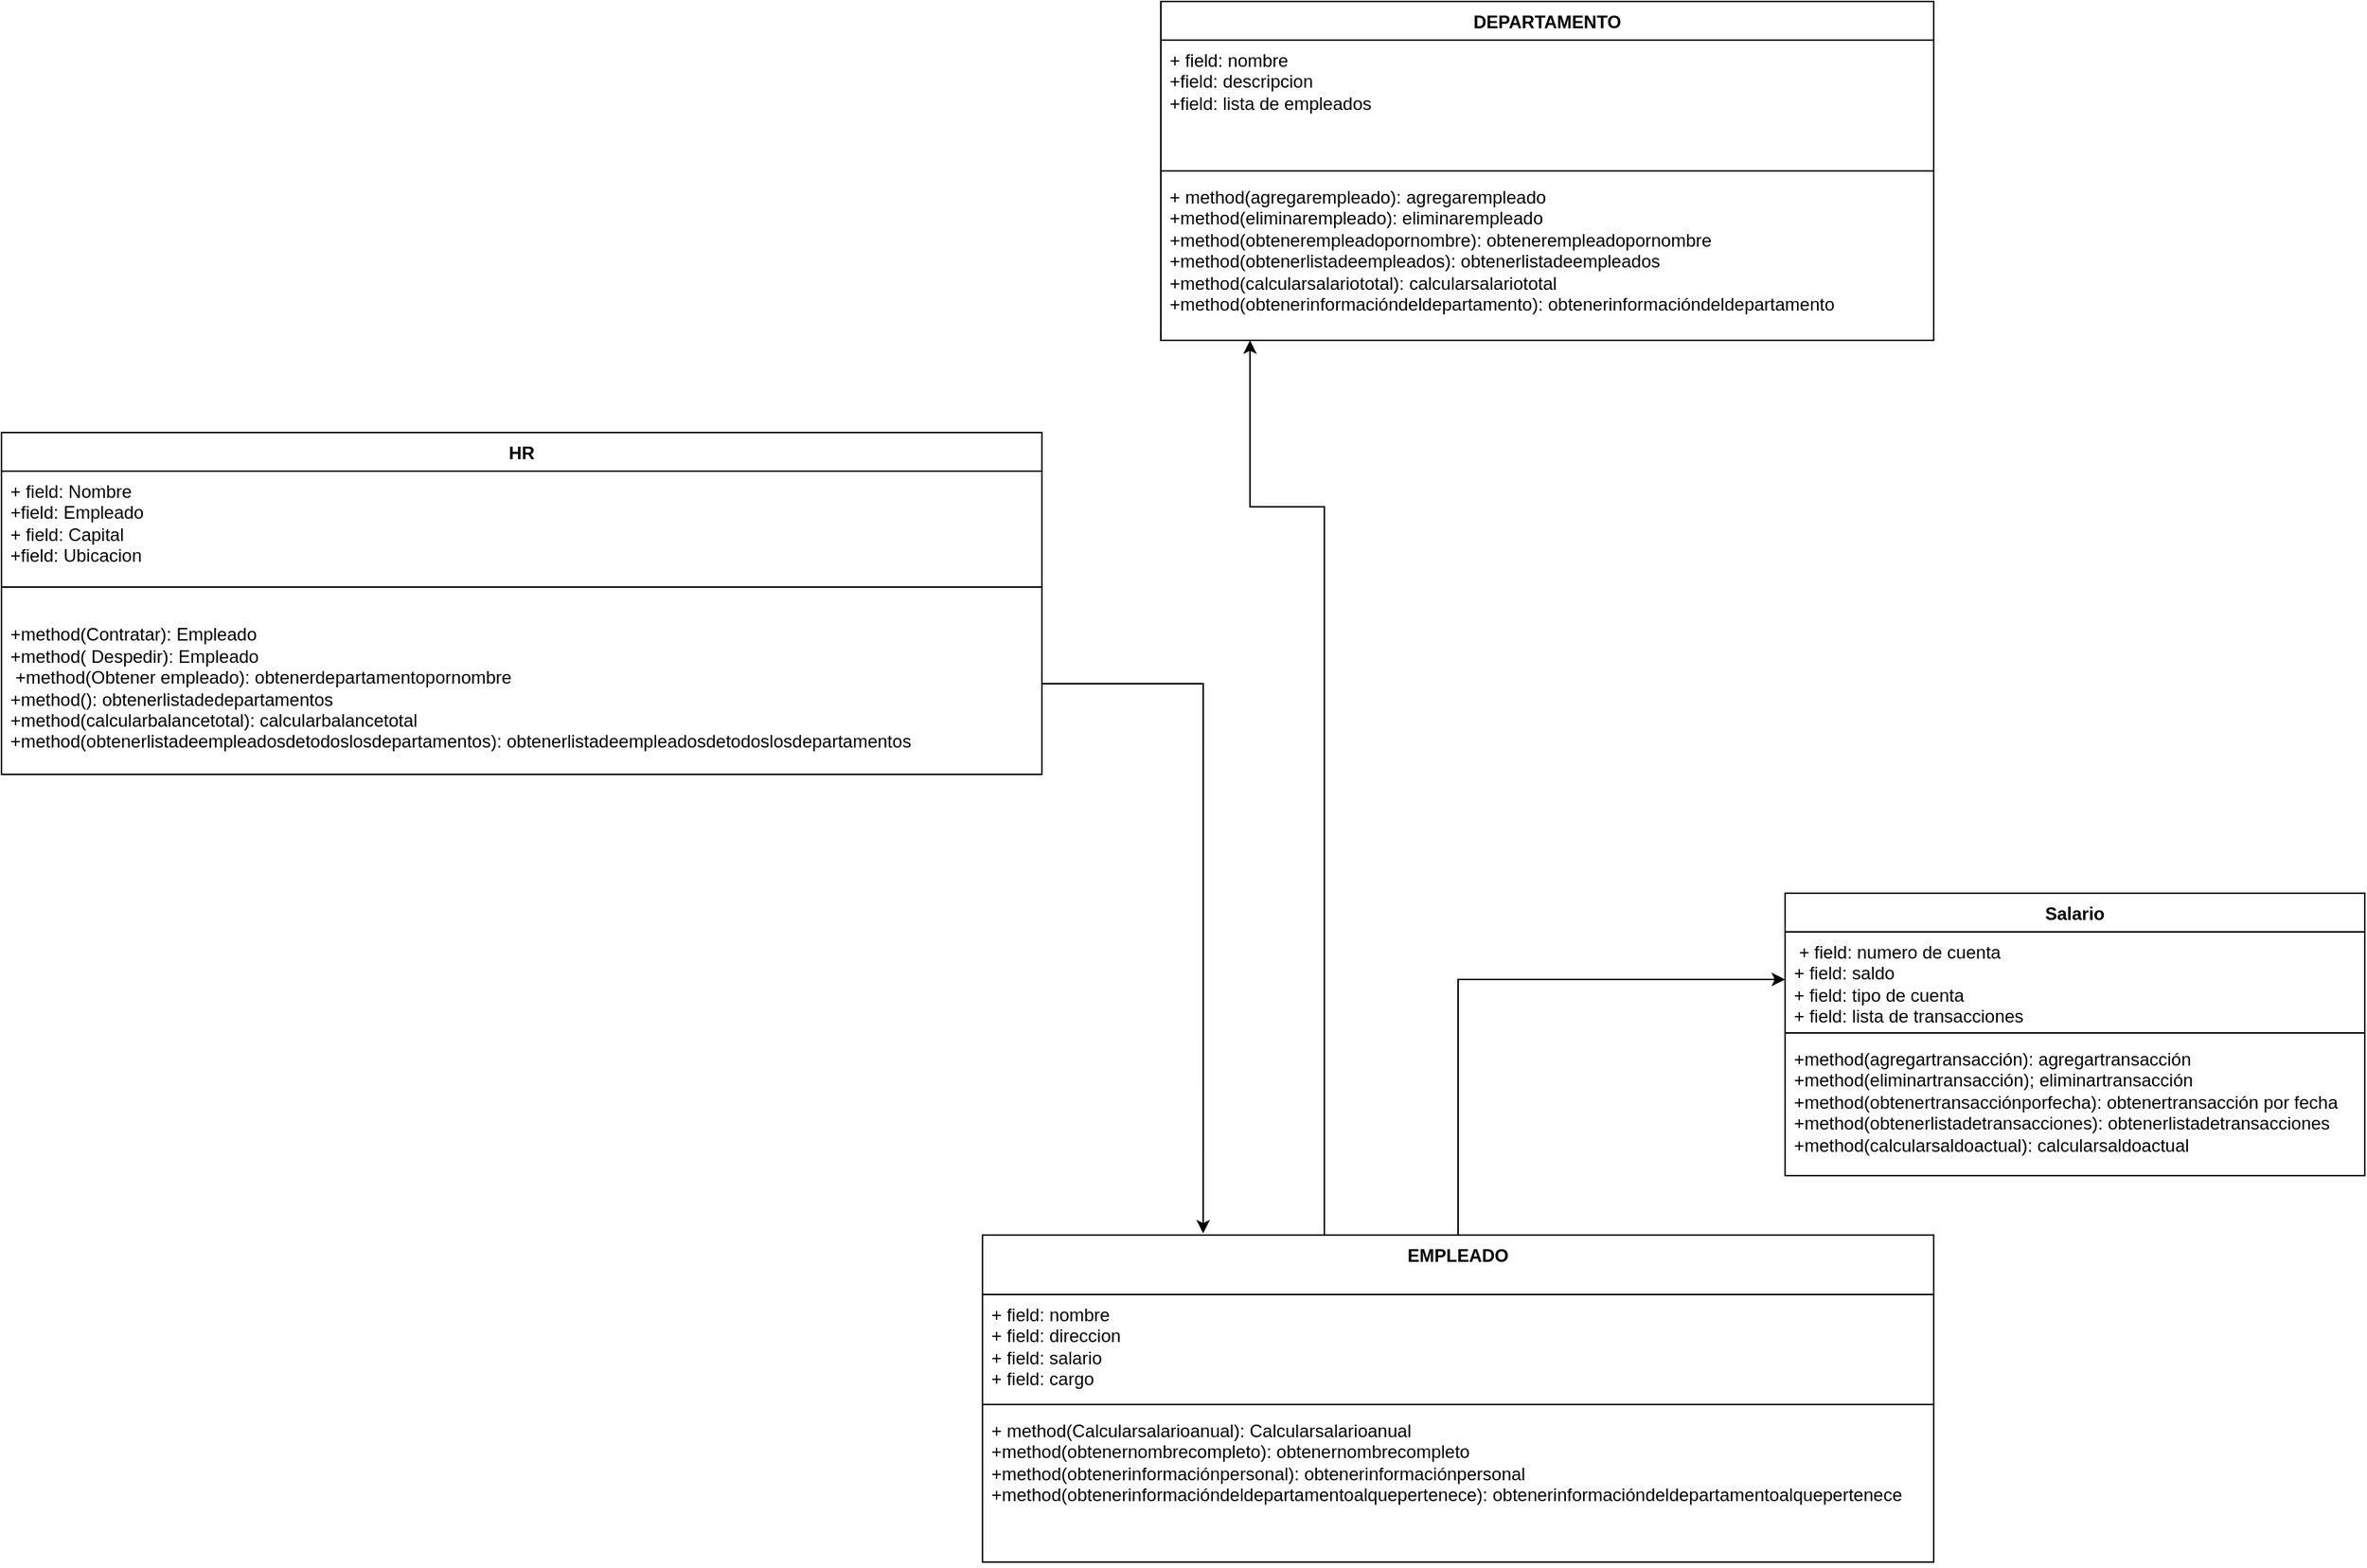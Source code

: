 <mxfile version="21.2.1" type="device">
  <diagram name="Página-1" id="2Syhkzbhjun2w0gJ5Eeh">
    <mxGraphModel dx="676" dy="1433" grid="1" gridSize="10" guides="1" tooltips="1" connect="1" arrows="1" fold="1" page="1" pageScale="1" pageWidth="1169" pageHeight="827" math="0" shadow="0">
      <root>
        <mxCell id="0" />
        <mxCell id="1" parent="0" />
        <mxCell id="hfysusJ_UThqVZN3HZuq-7" style="edgeStyle=orthogonalEdgeStyle;rounded=0;orthogonalLoop=1;jettySize=auto;html=1;" parent="1" source="Sl7VbawM-Kpv8AohSlt3-16" target="Sl7VbawM-Kpv8AohSlt3-20" edge="1">
          <mxGeometry relative="1" as="geometry">
            <Array as="points">
              <mxPoint x="1080" y="150" />
              <mxPoint x="1030" y="150" />
            </Array>
          </mxGeometry>
        </mxCell>
        <mxCell id="hfysusJ_UThqVZN3HZuq-1" value="HR" style="swimlane;fontStyle=1;align=center;verticalAlign=top;childLayout=stackLayout;horizontal=1;startSize=26;horizontalStack=0;resizeParent=1;resizeParentMax=0;resizeLast=0;collapsible=1;marginBottom=0;whiteSpace=wrap;html=1;" parent="1" vertex="1">
          <mxGeometry x="190" y="100" width="700" height="230" as="geometry" />
        </mxCell>
        <mxCell id="hfysusJ_UThqVZN3HZuq-2" value="+ field: Nombre&lt;br style=&quot;border-color: var(--border-color);&quot;&gt;+field: Empleado&lt;br style=&quot;border-color: var(--border-color);&quot;&gt;+ field: Capital&lt;br style=&quot;border-color: var(--border-color);&quot;&gt;+field: Ubicacion" style="text;strokeColor=none;fillColor=none;align=left;verticalAlign=top;spacingLeft=4;spacingRight=4;overflow=hidden;rotatable=0;points=[[0,0.5],[1,0.5]];portConstraint=eastwest;whiteSpace=wrap;html=1;" parent="hfysusJ_UThqVZN3HZuq-1" vertex="1">
          <mxGeometry y="26" width="700" height="74" as="geometry" />
        </mxCell>
        <mxCell id="hfysusJ_UThqVZN3HZuq-3" value="" style="line;strokeWidth=1;fillColor=none;align=left;verticalAlign=middle;spacingTop=-1;spacingLeft=3;spacingRight=3;rotatable=0;labelPosition=right;points=[];portConstraint=eastwest;strokeColor=inherit;" parent="hfysusJ_UThqVZN3HZuq-1" vertex="1">
          <mxGeometry y="100" width="700" height="8" as="geometry" />
        </mxCell>
        <mxCell id="hfysusJ_UThqVZN3HZuq-4" value="&lt;div&gt;&lt;br&gt;&lt;/div&gt;+method(Contratar): Empleado&lt;span style=&quot;background-color: initial;&quot;&gt;&lt;br&gt;&lt;/span&gt;+method( Despedir): Empleado&lt;br&gt;&lt;div&gt;&amp;nbsp;+method(Obtener empleado): obtenerdepartamentopornombre&lt;/div&gt;&lt;div&gt;+method(): obtenerlistadedepartamentos&lt;/div&gt;+method(calcularbalancetotal): calcularbalancetotal&lt;br&gt;&lt;div&gt;+method(obtenerlistadeempleadosdetodoslosdepartamentos): obtenerlistadeempleadosdetodoslosdepartamentos&lt;/div&gt;&lt;div&gt;&lt;br&gt;&lt;/div&gt;" style="text;strokeColor=none;fillColor=none;align=left;verticalAlign=top;spacingLeft=4;spacingRight=4;overflow=hidden;rotatable=0;points=[[0,0.5],[1,0.5]];portConstraint=eastwest;whiteSpace=wrap;html=1;" parent="hfysusJ_UThqVZN3HZuq-1" vertex="1">
          <mxGeometry y="108" width="700" height="122" as="geometry" />
        </mxCell>
        <mxCell id="hfysusJ_UThqVZN3HZuq-10" style="edgeStyle=orthogonalEdgeStyle;rounded=0;orthogonalLoop=1;jettySize=auto;html=1;" parent="1" source="Sl7VbawM-Kpv8AohSlt3-16" target="Sl7VbawM-Kpv8AohSlt3-25" edge="1">
          <mxGeometry relative="1" as="geometry" />
        </mxCell>
        <mxCell id="Sl7VbawM-Kpv8AohSlt3-16" value="EMPLEADO&lt;br&gt;" style="swimlane;fontStyle=1;align=center;verticalAlign=top;childLayout=stackLayout;horizontal=1;startSize=40;horizontalStack=0;resizeParent=1;resizeParentMax=0;resizeLast=0;collapsible=1;marginBottom=0;whiteSpace=wrap;html=1;" parent="1" vertex="1">
          <mxGeometry x="850" y="640" width="640" height="220" as="geometry" />
        </mxCell>
        <mxCell id="Sl7VbawM-Kpv8AohSlt3-17" value="+ field: nombre&lt;br&gt;+ field: direccion&lt;br&gt;+ field: salario&lt;br&gt;+ field: cargo&lt;br&gt;&lt;br&gt;" style="text;strokeColor=none;fillColor=none;align=left;verticalAlign=top;spacingLeft=4;spacingRight=4;overflow=hidden;rotatable=0;points=[[0,0.5],[1,0.5]];portConstraint=eastwest;whiteSpace=wrap;html=1;" parent="Sl7VbawM-Kpv8AohSlt3-16" vertex="1">
          <mxGeometry y="40" width="640" height="70" as="geometry" />
        </mxCell>
        <mxCell id="Sl7VbawM-Kpv8AohSlt3-18" value="" style="line;strokeWidth=1;fillColor=none;align=left;verticalAlign=middle;spacingTop=-1;spacingLeft=3;spacingRight=3;rotatable=0;labelPosition=right;points=[];portConstraint=eastwest;strokeColor=inherit;" parent="Sl7VbawM-Kpv8AohSlt3-16" vertex="1">
          <mxGeometry y="110" width="640" height="8" as="geometry" />
        </mxCell>
        <mxCell id="Sl7VbawM-Kpv8AohSlt3-19" value="+ method(Calcularsalarioanual): Calcularsalarioanual&lt;br&gt;+method(obtenernombrecompleto):&amp;nbsp;obtenernombrecompleto&lt;br&gt;+method(obtenerinformaciónpersonal):&amp;nbsp;obtenerinformaciónpersonal&lt;br&gt;+method(obtenerinformacióndeldepartamentoalquepertenece):&amp;nbsp;obtenerinformacióndeldepartamentoalquepertenece" style="text;strokeColor=none;fillColor=none;align=left;verticalAlign=top;spacingLeft=4;spacingRight=4;overflow=hidden;rotatable=0;points=[[0,0.5],[1,0.5]];portConstraint=eastwest;whiteSpace=wrap;html=1;" parent="Sl7VbawM-Kpv8AohSlt3-16" vertex="1">
          <mxGeometry y="118" width="640" height="102" as="geometry" />
        </mxCell>
        <mxCell id="Sl7VbawM-Kpv8AohSlt3-20" value="DEPARTAMENTO&lt;br&gt;" style="swimlane;fontStyle=1;align=center;verticalAlign=top;childLayout=stackLayout;horizontal=1;startSize=26;horizontalStack=0;resizeParent=1;resizeParentMax=0;resizeLast=0;collapsible=1;marginBottom=0;whiteSpace=wrap;html=1;" parent="1" vertex="1">
          <mxGeometry x="970" y="-190" width="520" height="228" as="geometry" />
        </mxCell>
        <mxCell id="Sl7VbawM-Kpv8AohSlt3-21" value="+ field: nombre&lt;br&gt;+field: descripcion&lt;br&gt;+field: lista de empleados" style="text;strokeColor=none;fillColor=none;align=left;verticalAlign=top;spacingLeft=4;spacingRight=4;overflow=hidden;rotatable=0;points=[[0,0.5],[1,0.5]];portConstraint=eastwest;whiteSpace=wrap;html=1;" parent="Sl7VbawM-Kpv8AohSlt3-20" vertex="1">
          <mxGeometry y="26" width="520" height="84" as="geometry" />
        </mxCell>
        <mxCell id="Sl7VbawM-Kpv8AohSlt3-22" value="" style="line;strokeWidth=1;fillColor=none;align=left;verticalAlign=middle;spacingTop=-1;spacingLeft=3;spacingRight=3;rotatable=0;labelPosition=right;points=[];portConstraint=eastwest;strokeColor=inherit;" parent="Sl7VbawM-Kpv8AohSlt3-20" vertex="1">
          <mxGeometry y="110" width="520" height="8" as="geometry" />
        </mxCell>
        <mxCell id="Sl7VbawM-Kpv8AohSlt3-23" value="+ method(agregarempleado): agregarempleado&lt;br&gt;+method(eliminarempleado): eliminarempleado&lt;br&gt;+method(obtenerempleadopornombre): obtenerempleadopornombre&lt;br&gt;+method(obtenerlistadeempleados): obtenerlistadeempleados&lt;br&gt;+method(calcularsalariototal): calcularsalariototal&lt;br&gt;+method(obtenerinformacióndeldepartamento): obtenerinformacióndeldepartamento" style="text;strokeColor=none;fillColor=none;align=left;verticalAlign=top;spacingLeft=4;spacingRight=4;overflow=hidden;rotatable=0;points=[[0,0.5],[1,0.5]];portConstraint=eastwest;whiteSpace=wrap;html=1;" parent="Sl7VbawM-Kpv8AohSlt3-20" vertex="1">
          <mxGeometry y="118" width="520" height="110" as="geometry" />
        </mxCell>
        <mxCell id="Sl7VbawM-Kpv8AohSlt3-24" value="Salario" style="swimlane;fontStyle=1;align=center;verticalAlign=top;childLayout=stackLayout;horizontal=1;startSize=26;horizontalStack=0;resizeParent=1;resizeParentMax=0;resizeLast=0;collapsible=1;marginBottom=0;whiteSpace=wrap;html=1;" parent="1" vertex="1">
          <mxGeometry x="1390" y="410" width="390" height="190" as="geometry" />
        </mxCell>
        <mxCell id="Sl7VbawM-Kpv8AohSlt3-25" value="&amp;nbsp;+ field: numero de cuenta&lt;br&gt;+ field: saldo&lt;br&gt;+ field: tipo de cuenta&lt;br&gt;+ field: lista de transacciones" style="text;strokeColor=none;fillColor=none;align=left;verticalAlign=top;spacingLeft=4;spacingRight=4;overflow=hidden;rotatable=0;points=[[0,0.5],[1,0.5]];portConstraint=eastwest;whiteSpace=wrap;html=1;" parent="Sl7VbawM-Kpv8AohSlt3-24" vertex="1">
          <mxGeometry y="26" width="390" height="64" as="geometry" />
        </mxCell>
        <mxCell id="Sl7VbawM-Kpv8AohSlt3-26" value="" style="line;strokeWidth=1;fillColor=none;align=left;verticalAlign=middle;spacingTop=-1;spacingLeft=3;spacingRight=3;rotatable=0;labelPosition=right;points=[];portConstraint=eastwest;strokeColor=inherit;" parent="Sl7VbawM-Kpv8AohSlt3-24" vertex="1">
          <mxGeometry y="90" width="390" height="8" as="geometry" />
        </mxCell>
        <mxCell id="Sl7VbawM-Kpv8AohSlt3-27" value="+method(agregartransacción): agregartransacción&lt;br&gt;+method(eliminartransacción); eliminartransacción&lt;br&gt;+method(obtenertransacciónporfecha): obtenertransacción por fecha&lt;br&gt;+method(obtenerlistadetransacciones): obtenerlistadetransacciones&lt;br&gt;+method(calcularsaldoactual): calcularsaldoactual" style="text;strokeColor=none;fillColor=none;align=left;verticalAlign=top;spacingLeft=4;spacingRight=4;overflow=hidden;rotatable=0;points=[[0,0.5],[1,0.5]];portConstraint=eastwest;whiteSpace=wrap;html=1;" parent="Sl7VbawM-Kpv8AohSlt3-24" vertex="1">
          <mxGeometry y="98" width="390" height="92" as="geometry" />
        </mxCell>
        <mxCell id="hfysusJ_UThqVZN3HZuq-11" style="edgeStyle=orthogonalEdgeStyle;rounded=0;orthogonalLoop=1;jettySize=auto;html=1;entryX=0.232;entryY=-0.005;entryDx=0;entryDy=0;entryPerimeter=0;" parent="1" source="hfysusJ_UThqVZN3HZuq-4" target="Sl7VbawM-Kpv8AohSlt3-16" edge="1">
          <mxGeometry relative="1" as="geometry" />
        </mxCell>
      </root>
    </mxGraphModel>
  </diagram>
</mxfile>

